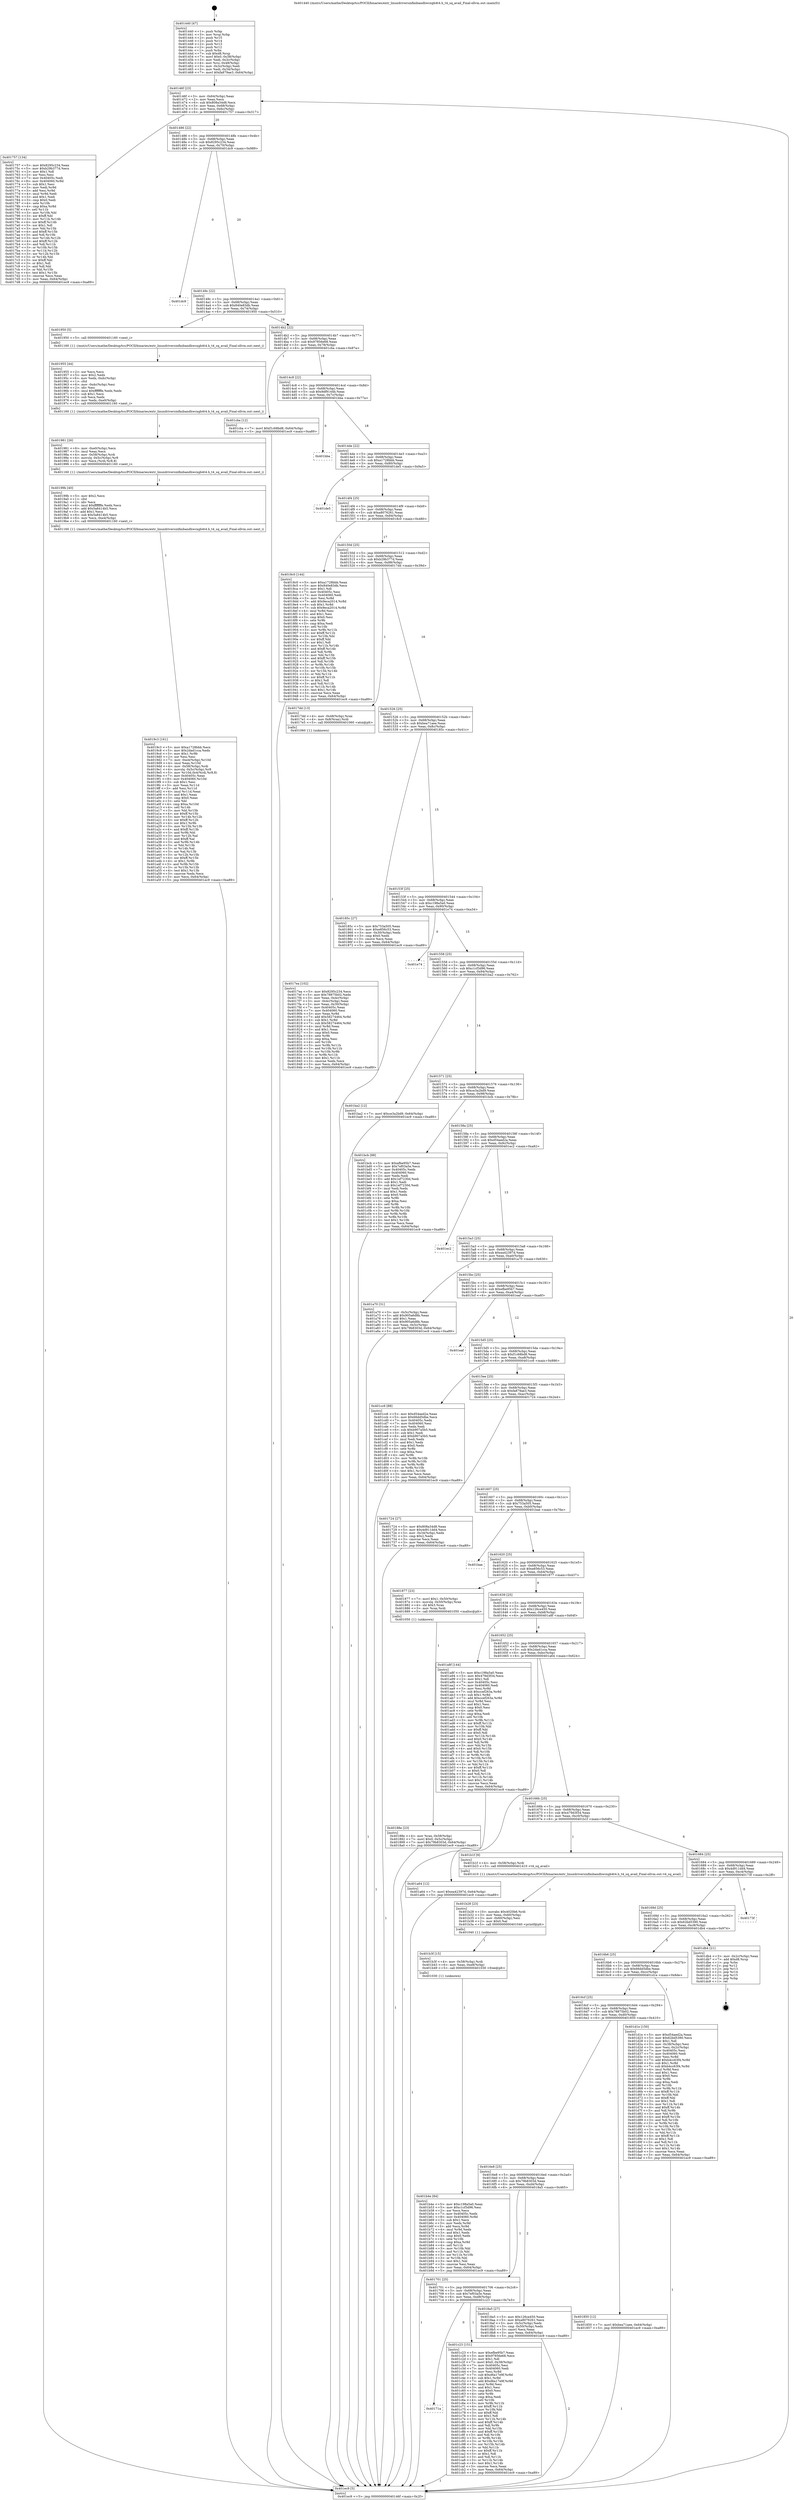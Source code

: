 digraph "0x401440" {
  label = "0x401440 (/mnt/c/Users/mathe/Desktop/tcc/POCII/binaries/extr_linuxdriversinfinibandhwcxgb4t4.h_t4_sq_avail_Final-ollvm.out::main(0))"
  labelloc = "t"
  node[shape=record]

  Entry [label="",width=0.3,height=0.3,shape=circle,fillcolor=black,style=filled]
  "0x40146f" [label="{
     0x40146f [23]\l
     | [instrs]\l
     &nbsp;&nbsp;0x40146f \<+3\>: mov -0x64(%rbp),%eax\l
     &nbsp;&nbsp;0x401472 \<+2\>: mov %eax,%ecx\l
     &nbsp;&nbsp;0x401474 \<+6\>: sub $0x808a34d8,%ecx\l
     &nbsp;&nbsp;0x40147a \<+3\>: mov %eax,-0x68(%rbp)\l
     &nbsp;&nbsp;0x40147d \<+3\>: mov %ecx,-0x6c(%rbp)\l
     &nbsp;&nbsp;0x401480 \<+6\>: je 0000000000401757 \<main+0x317\>\l
  }"]
  "0x401757" [label="{
     0x401757 [134]\l
     | [instrs]\l
     &nbsp;&nbsp;0x401757 \<+5\>: mov $0x8295c234,%eax\l
     &nbsp;&nbsp;0x40175c \<+5\>: mov $0xb29b377d,%ecx\l
     &nbsp;&nbsp;0x401761 \<+2\>: mov $0x1,%dl\l
     &nbsp;&nbsp;0x401763 \<+2\>: xor %esi,%esi\l
     &nbsp;&nbsp;0x401765 \<+7\>: mov 0x40405c,%edi\l
     &nbsp;&nbsp;0x40176c \<+8\>: mov 0x404060,%r8d\l
     &nbsp;&nbsp;0x401774 \<+3\>: sub $0x1,%esi\l
     &nbsp;&nbsp;0x401777 \<+3\>: mov %edi,%r9d\l
     &nbsp;&nbsp;0x40177a \<+3\>: add %esi,%r9d\l
     &nbsp;&nbsp;0x40177d \<+4\>: imul %r9d,%edi\l
     &nbsp;&nbsp;0x401781 \<+3\>: and $0x1,%edi\l
     &nbsp;&nbsp;0x401784 \<+3\>: cmp $0x0,%edi\l
     &nbsp;&nbsp;0x401787 \<+4\>: sete %r10b\l
     &nbsp;&nbsp;0x40178b \<+4\>: cmp $0xa,%r8d\l
     &nbsp;&nbsp;0x40178f \<+4\>: setl %r11b\l
     &nbsp;&nbsp;0x401793 \<+3\>: mov %r10b,%bl\l
     &nbsp;&nbsp;0x401796 \<+3\>: xor $0xff,%bl\l
     &nbsp;&nbsp;0x401799 \<+3\>: mov %r11b,%r14b\l
     &nbsp;&nbsp;0x40179c \<+4\>: xor $0xff,%r14b\l
     &nbsp;&nbsp;0x4017a0 \<+3\>: xor $0x1,%dl\l
     &nbsp;&nbsp;0x4017a3 \<+3\>: mov %bl,%r15b\l
     &nbsp;&nbsp;0x4017a6 \<+4\>: and $0xff,%r15b\l
     &nbsp;&nbsp;0x4017aa \<+3\>: and %dl,%r10b\l
     &nbsp;&nbsp;0x4017ad \<+3\>: mov %r14b,%r12b\l
     &nbsp;&nbsp;0x4017b0 \<+4\>: and $0xff,%r12b\l
     &nbsp;&nbsp;0x4017b4 \<+3\>: and %dl,%r11b\l
     &nbsp;&nbsp;0x4017b7 \<+3\>: or %r10b,%r15b\l
     &nbsp;&nbsp;0x4017ba \<+3\>: or %r11b,%r12b\l
     &nbsp;&nbsp;0x4017bd \<+3\>: xor %r12b,%r15b\l
     &nbsp;&nbsp;0x4017c0 \<+3\>: or %r14b,%bl\l
     &nbsp;&nbsp;0x4017c3 \<+3\>: xor $0xff,%bl\l
     &nbsp;&nbsp;0x4017c6 \<+3\>: or $0x1,%dl\l
     &nbsp;&nbsp;0x4017c9 \<+2\>: and %dl,%bl\l
     &nbsp;&nbsp;0x4017cb \<+3\>: or %bl,%r15b\l
     &nbsp;&nbsp;0x4017ce \<+4\>: test $0x1,%r15b\l
     &nbsp;&nbsp;0x4017d2 \<+3\>: cmovne %ecx,%eax\l
     &nbsp;&nbsp;0x4017d5 \<+3\>: mov %eax,-0x64(%rbp)\l
     &nbsp;&nbsp;0x4017d8 \<+5\>: jmp 0000000000401ec9 \<main+0xa89\>\l
  }"]
  "0x401486" [label="{
     0x401486 [22]\l
     | [instrs]\l
     &nbsp;&nbsp;0x401486 \<+5\>: jmp 000000000040148b \<main+0x4b\>\l
     &nbsp;&nbsp;0x40148b \<+3\>: mov -0x68(%rbp),%eax\l
     &nbsp;&nbsp;0x40148e \<+5\>: sub $0x8295c234,%eax\l
     &nbsp;&nbsp;0x401493 \<+3\>: mov %eax,-0x70(%rbp)\l
     &nbsp;&nbsp;0x401496 \<+6\>: je 0000000000401dc9 \<main+0x989\>\l
  }"]
  Exit [label="",width=0.3,height=0.3,shape=circle,fillcolor=black,style=filled,peripheries=2]
  "0x401dc9" [label="{
     0x401dc9\l
  }", style=dashed]
  "0x40149c" [label="{
     0x40149c [22]\l
     | [instrs]\l
     &nbsp;&nbsp;0x40149c \<+5\>: jmp 00000000004014a1 \<main+0x61\>\l
     &nbsp;&nbsp;0x4014a1 \<+3\>: mov -0x68(%rbp),%eax\l
     &nbsp;&nbsp;0x4014a4 \<+5\>: sub $0x840e83db,%eax\l
     &nbsp;&nbsp;0x4014a9 \<+3\>: mov %eax,-0x74(%rbp)\l
     &nbsp;&nbsp;0x4014ac \<+6\>: je 0000000000401950 \<main+0x510\>\l
  }"]
  "0x40171a" [label="{
     0x40171a\l
  }", style=dashed]
  "0x401950" [label="{
     0x401950 [5]\l
     | [instrs]\l
     &nbsp;&nbsp;0x401950 \<+5\>: call 0000000000401160 \<next_i\>\l
     | [calls]\l
     &nbsp;&nbsp;0x401160 \{1\} (/mnt/c/Users/mathe/Desktop/tcc/POCII/binaries/extr_linuxdriversinfinibandhwcxgb4t4.h_t4_sq_avail_Final-ollvm.out::next_i)\l
  }"]
  "0x4014b2" [label="{
     0x4014b2 [22]\l
     | [instrs]\l
     &nbsp;&nbsp;0x4014b2 \<+5\>: jmp 00000000004014b7 \<main+0x77\>\l
     &nbsp;&nbsp;0x4014b7 \<+3\>: mov -0x68(%rbp),%eax\l
     &nbsp;&nbsp;0x4014ba \<+5\>: sub $0x97856e68,%eax\l
     &nbsp;&nbsp;0x4014bf \<+3\>: mov %eax,-0x78(%rbp)\l
     &nbsp;&nbsp;0x4014c2 \<+6\>: je 0000000000401cba \<main+0x87a\>\l
  }"]
  "0x401c23" [label="{
     0x401c23 [151]\l
     | [instrs]\l
     &nbsp;&nbsp;0x401c23 \<+5\>: mov $0xefbe95b7,%eax\l
     &nbsp;&nbsp;0x401c28 \<+5\>: mov $0x97856e68,%ecx\l
     &nbsp;&nbsp;0x401c2d \<+2\>: mov $0x1,%dl\l
     &nbsp;&nbsp;0x401c2f \<+7\>: movl $0x0,-0x38(%rbp)\l
     &nbsp;&nbsp;0x401c36 \<+7\>: mov 0x40405c,%esi\l
     &nbsp;&nbsp;0x401c3d \<+7\>: mov 0x404060,%edi\l
     &nbsp;&nbsp;0x401c44 \<+3\>: mov %esi,%r8d\l
     &nbsp;&nbsp;0x401c47 \<+7\>: sub $0xd6a17e9f,%r8d\l
     &nbsp;&nbsp;0x401c4e \<+4\>: sub $0x1,%r8d\l
     &nbsp;&nbsp;0x401c52 \<+7\>: add $0xd6a17e9f,%r8d\l
     &nbsp;&nbsp;0x401c59 \<+4\>: imul %r8d,%esi\l
     &nbsp;&nbsp;0x401c5d \<+3\>: and $0x1,%esi\l
     &nbsp;&nbsp;0x401c60 \<+3\>: cmp $0x0,%esi\l
     &nbsp;&nbsp;0x401c63 \<+4\>: sete %r9b\l
     &nbsp;&nbsp;0x401c67 \<+3\>: cmp $0xa,%edi\l
     &nbsp;&nbsp;0x401c6a \<+4\>: setl %r10b\l
     &nbsp;&nbsp;0x401c6e \<+3\>: mov %r9b,%r11b\l
     &nbsp;&nbsp;0x401c71 \<+4\>: xor $0xff,%r11b\l
     &nbsp;&nbsp;0x401c75 \<+3\>: mov %r10b,%bl\l
     &nbsp;&nbsp;0x401c78 \<+3\>: xor $0xff,%bl\l
     &nbsp;&nbsp;0x401c7b \<+3\>: xor $0x1,%dl\l
     &nbsp;&nbsp;0x401c7e \<+3\>: mov %r11b,%r14b\l
     &nbsp;&nbsp;0x401c81 \<+4\>: and $0xff,%r14b\l
     &nbsp;&nbsp;0x401c85 \<+3\>: and %dl,%r9b\l
     &nbsp;&nbsp;0x401c88 \<+3\>: mov %bl,%r15b\l
     &nbsp;&nbsp;0x401c8b \<+4\>: and $0xff,%r15b\l
     &nbsp;&nbsp;0x401c8f \<+3\>: and %dl,%r10b\l
     &nbsp;&nbsp;0x401c92 \<+3\>: or %r9b,%r14b\l
     &nbsp;&nbsp;0x401c95 \<+3\>: or %r10b,%r15b\l
     &nbsp;&nbsp;0x401c98 \<+3\>: xor %r15b,%r14b\l
     &nbsp;&nbsp;0x401c9b \<+3\>: or %bl,%r11b\l
     &nbsp;&nbsp;0x401c9e \<+4\>: xor $0xff,%r11b\l
     &nbsp;&nbsp;0x401ca2 \<+3\>: or $0x1,%dl\l
     &nbsp;&nbsp;0x401ca5 \<+3\>: and %dl,%r11b\l
     &nbsp;&nbsp;0x401ca8 \<+3\>: or %r11b,%r14b\l
     &nbsp;&nbsp;0x401cab \<+4\>: test $0x1,%r14b\l
     &nbsp;&nbsp;0x401caf \<+3\>: cmovne %ecx,%eax\l
     &nbsp;&nbsp;0x401cb2 \<+3\>: mov %eax,-0x64(%rbp)\l
     &nbsp;&nbsp;0x401cb5 \<+5\>: jmp 0000000000401ec9 \<main+0xa89\>\l
  }"]
  "0x401cba" [label="{
     0x401cba [12]\l
     | [instrs]\l
     &nbsp;&nbsp;0x401cba \<+7\>: movl $0xf1c68bd8,-0x64(%rbp)\l
     &nbsp;&nbsp;0x401cc1 \<+5\>: jmp 0000000000401ec9 \<main+0xa89\>\l
  }"]
  "0x4014c8" [label="{
     0x4014c8 [22]\l
     | [instrs]\l
     &nbsp;&nbsp;0x4014c8 \<+5\>: jmp 00000000004014cd \<main+0x8d\>\l
     &nbsp;&nbsp;0x4014cd \<+3\>: mov -0x68(%rbp),%eax\l
     &nbsp;&nbsp;0x4014d0 \<+5\>: sub $0x9df9144b,%eax\l
     &nbsp;&nbsp;0x4014d5 \<+3\>: mov %eax,-0x7c(%rbp)\l
     &nbsp;&nbsp;0x4014d8 \<+6\>: je 0000000000401bba \<main+0x77a\>\l
  }"]
  "0x401b4e" [label="{
     0x401b4e [84]\l
     | [instrs]\l
     &nbsp;&nbsp;0x401b4e \<+5\>: mov $0xc198a5a0,%eax\l
     &nbsp;&nbsp;0x401b53 \<+5\>: mov $0xc1cf3d96,%esi\l
     &nbsp;&nbsp;0x401b58 \<+2\>: xor %ecx,%ecx\l
     &nbsp;&nbsp;0x401b5a \<+7\>: mov 0x40405c,%edx\l
     &nbsp;&nbsp;0x401b61 \<+8\>: mov 0x404060,%r8d\l
     &nbsp;&nbsp;0x401b69 \<+3\>: sub $0x1,%ecx\l
     &nbsp;&nbsp;0x401b6c \<+3\>: mov %edx,%r9d\l
     &nbsp;&nbsp;0x401b6f \<+3\>: add %ecx,%r9d\l
     &nbsp;&nbsp;0x401b72 \<+4\>: imul %r9d,%edx\l
     &nbsp;&nbsp;0x401b76 \<+3\>: and $0x1,%edx\l
     &nbsp;&nbsp;0x401b79 \<+3\>: cmp $0x0,%edx\l
     &nbsp;&nbsp;0x401b7c \<+4\>: sete %r10b\l
     &nbsp;&nbsp;0x401b80 \<+4\>: cmp $0xa,%r8d\l
     &nbsp;&nbsp;0x401b84 \<+4\>: setl %r11b\l
     &nbsp;&nbsp;0x401b88 \<+3\>: mov %r10b,%bl\l
     &nbsp;&nbsp;0x401b8b \<+3\>: and %r11b,%bl\l
     &nbsp;&nbsp;0x401b8e \<+3\>: xor %r11b,%r10b\l
     &nbsp;&nbsp;0x401b91 \<+3\>: or %r10b,%bl\l
     &nbsp;&nbsp;0x401b94 \<+3\>: test $0x1,%bl\l
     &nbsp;&nbsp;0x401b97 \<+3\>: cmovne %esi,%eax\l
     &nbsp;&nbsp;0x401b9a \<+3\>: mov %eax,-0x64(%rbp)\l
     &nbsp;&nbsp;0x401b9d \<+5\>: jmp 0000000000401ec9 \<main+0xa89\>\l
  }"]
  "0x401bba" [label="{
     0x401bba\l
  }", style=dashed]
  "0x4014de" [label="{
     0x4014de [22]\l
     | [instrs]\l
     &nbsp;&nbsp;0x4014de \<+5\>: jmp 00000000004014e3 \<main+0xa3\>\l
     &nbsp;&nbsp;0x4014e3 \<+3\>: mov -0x68(%rbp),%eax\l
     &nbsp;&nbsp;0x4014e6 \<+5\>: sub $0xa1728bbb,%eax\l
     &nbsp;&nbsp;0x4014eb \<+3\>: mov %eax,-0x80(%rbp)\l
     &nbsp;&nbsp;0x4014ee \<+6\>: je 0000000000401de5 \<main+0x9a5\>\l
  }"]
  "0x401b3f" [label="{
     0x401b3f [15]\l
     | [instrs]\l
     &nbsp;&nbsp;0x401b3f \<+4\>: mov -0x58(%rbp),%rdi\l
     &nbsp;&nbsp;0x401b43 \<+6\>: mov %eax,-0xe8(%rbp)\l
     &nbsp;&nbsp;0x401b49 \<+5\>: call 0000000000401030 \<free@plt\>\l
     | [calls]\l
     &nbsp;&nbsp;0x401030 \{1\} (unknown)\l
  }"]
  "0x401de5" [label="{
     0x401de5\l
  }", style=dashed]
  "0x4014f4" [label="{
     0x4014f4 [25]\l
     | [instrs]\l
     &nbsp;&nbsp;0x4014f4 \<+5\>: jmp 00000000004014f9 \<main+0xb9\>\l
     &nbsp;&nbsp;0x4014f9 \<+3\>: mov -0x68(%rbp),%eax\l
     &nbsp;&nbsp;0x4014fc \<+5\>: sub $0xa8076261,%eax\l
     &nbsp;&nbsp;0x401501 \<+6\>: mov %eax,-0x84(%rbp)\l
     &nbsp;&nbsp;0x401507 \<+6\>: je 00000000004018c0 \<main+0x480\>\l
  }"]
  "0x401b28" [label="{
     0x401b28 [23]\l
     | [instrs]\l
     &nbsp;&nbsp;0x401b28 \<+10\>: movabs $0x4020b6,%rdi\l
     &nbsp;&nbsp;0x401b32 \<+3\>: mov %eax,-0x60(%rbp)\l
     &nbsp;&nbsp;0x401b35 \<+3\>: mov -0x60(%rbp),%esi\l
     &nbsp;&nbsp;0x401b38 \<+2\>: mov $0x0,%al\l
     &nbsp;&nbsp;0x401b3a \<+5\>: call 0000000000401040 \<printf@plt\>\l
     | [calls]\l
     &nbsp;&nbsp;0x401040 \{1\} (unknown)\l
  }"]
  "0x4018c0" [label="{
     0x4018c0 [144]\l
     | [instrs]\l
     &nbsp;&nbsp;0x4018c0 \<+5\>: mov $0xa1728bbb,%eax\l
     &nbsp;&nbsp;0x4018c5 \<+5\>: mov $0x840e83db,%ecx\l
     &nbsp;&nbsp;0x4018ca \<+2\>: mov $0x1,%dl\l
     &nbsp;&nbsp;0x4018cc \<+7\>: mov 0x40405c,%esi\l
     &nbsp;&nbsp;0x4018d3 \<+7\>: mov 0x404060,%edi\l
     &nbsp;&nbsp;0x4018da \<+3\>: mov %esi,%r8d\l
     &nbsp;&nbsp;0x4018dd \<+7\>: add $0x9eca2014,%r8d\l
     &nbsp;&nbsp;0x4018e4 \<+4\>: sub $0x1,%r8d\l
     &nbsp;&nbsp;0x4018e8 \<+7\>: sub $0x9eca2014,%r8d\l
     &nbsp;&nbsp;0x4018ef \<+4\>: imul %r8d,%esi\l
     &nbsp;&nbsp;0x4018f3 \<+3\>: and $0x1,%esi\l
     &nbsp;&nbsp;0x4018f6 \<+3\>: cmp $0x0,%esi\l
     &nbsp;&nbsp;0x4018f9 \<+4\>: sete %r9b\l
     &nbsp;&nbsp;0x4018fd \<+3\>: cmp $0xa,%edi\l
     &nbsp;&nbsp;0x401900 \<+4\>: setl %r10b\l
     &nbsp;&nbsp;0x401904 \<+3\>: mov %r9b,%r11b\l
     &nbsp;&nbsp;0x401907 \<+4\>: xor $0xff,%r11b\l
     &nbsp;&nbsp;0x40190b \<+3\>: mov %r10b,%bl\l
     &nbsp;&nbsp;0x40190e \<+3\>: xor $0xff,%bl\l
     &nbsp;&nbsp;0x401911 \<+3\>: xor $0x1,%dl\l
     &nbsp;&nbsp;0x401914 \<+3\>: mov %r11b,%r14b\l
     &nbsp;&nbsp;0x401917 \<+4\>: and $0xff,%r14b\l
     &nbsp;&nbsp;0x40191b \<+3\>: and %dl,%r9b\l
     &nbsp;&nbsp;0x40191e \<+3\>: mov %bl,%r15b\l
     &nbsp;&nbsp;0x401921 \<+4\>: and $0xff,%r15b\l
     &nbsp;&nbsp;0x401925 \<+3\>: and %dl,%r10b\l
     &nbsp;&nbsp;0x401928 \<+3\>: or %r9b,%r14b\l
     &nbsp;&nbsp;0x40192b \<+3\>: or %r10b,%r15b\l
     &nbsp;&nbsp;0x40192e \<+3\>: xor %r15b,%r14b\l
     &nbsp;&nbsp;0x401931 \<+3\>: or %bl,%r11b\l
     &nbsp;&nbsp;0x401934 \<+4\>: xor $0xff,%r11b\l
     &nbsp;&nbsp;0x401938 \<+3\>: or $0x1,%dl\l
     &nbsp;&nbsp;0x40193b \<+3\>: and %dl,%r11b\l
     &nbsp;&nbsp;0x40193e \<+3\>: or %r11b,%r14b\l
     &nbsp;&nbsp;0x401941 \<+4\>: test $0x1,%r14b\l
     &nbsp;&nbsp;0x401945 \<+3\>: cmovne %ecx,%eax\l
     &nbsp;&nbsp;0x401948 \<+3\>: mov %eax,-0x64(%rbp)\l
     &nbsp;&nbsp;0x40194b \<+5\>: jmp 0000000000401ec9 \<main+0xa89\>\l
  }"]
  "0x40150d" [label="{
     0x40150d [25]\l
     | [instrs]\l
     &nbsp;&nbsp;0x40150d \<+5\>: jmp 0000000000401512 \<main+0xd2\>\l
     &nbsp;&nbsp;0x401512 \<+3\>: mov -0x68(%rbp),%eax\l
     &nbsp;&nbsp;0x401515 \<+5\>: sub $0xb29b377d,%eax\l
     &nbsp;&nbsp;0x40151a \<+6\>: mov %eax,-0x88(%rbp)\l
     &nbsp;&nbsp;0x401520 \<+6\>: je 00000000004017dd \<main+0x39d\>\l
  }"]
  "0x4019c3" [label="{
     0x4019c3 [161]\l
     | [instrs]\l
     &nbsp;&nbsp;0x4019c3 \<+5\>: mov $0xa1728bbb,%ecx\l
     &nbsp;&nbsp;0x4019c8 \<+5\>: mov $0x2dad1cca,%edx\l
     &nbsp;&nbsp;0x4019cd \<+3\>: mov $0x1,%r9b\l
     &nbsp;&nbsp;0x4019d0 \<+2\>: xor %esi,%esi\l
     &nbsp;&nbsp;0x4019d2 \<+7\>: mov -0xe4(%rbp),%r10d\l
     &nbsp;&nbsp;0x4019d9 \<+4\>: imul %eax,%r10d\l
     &nbsp;&nbsp;0x4019dd \<+4\>: mov -0x58(%rbp),%rdi\l
     &nbsp;&nbsp;0x4019e1 \<+4\>: movslq -0x5c(%rbp),%r8\l
     &nbsp;&nbsp;0x4019e5 \<+5\>: mov %r10d,0x4(%rdi,%r8,8)\l
     &nbsp;&nbsp;0x4019ea \<+7\>: mov 0x40405c,%eax\l
     &nbsp;&nbsp;0x4019f1 \<+8\>: mov 0x404060,%r10d\l
     &nbsp;&nbsp;0x4019f9 \<+3\>: sub $0x1,%esi\l
     &nbsp;&nbsp;0x4019fc \<+3\>: mov %eax,%r11d\l
     &nbsp;&nbsp;0x4019ff \<+3\>: add %esi,%r11d\l
     &nbsp;&nbsp;0x401a02 \<+4\>: imul %r11d,%eax\l
     &nbsp;&nbsp;0x401a06 \<+3\>: and $0x1,%eax\l
     &nbsp;&nbsp;0x401a09 \<+3\>: cmp $0x0,%eax\l
     &nbsp;&nbsp;0x401a0c \<+3\>: sete %bl\l
     &nbsp;&nbsp;0x401a0f \<+4\>: cmp $0xa,%r10d\l
     &nbsp;&nbsp;0x401a13 \<+4\>: setl %r14b\l
     &nbsp;&nbsp;0x401a17 \<+3\>: mov %bl,%r15b\l
     &nbsp;&nbsp;0x401a1a \<+4\>: xor $0xff,%r15b\l
     &nbsp;&nbsp;0x401a1e \<+3\>: mov %r14b,%r12b\l
     &nbsp;&nbsp;0x401a21 \<+4\>: xor $0xff,%r12b\l
     &nbsp;&nbsp;0x401a25 \<+4\>: xor $0x1,%r9b\l
     &nbsp;&nbsp;0x401a29 \<+3\>: mov %r15b,%r13b\l
     &nbsp;&nbsp;0x401a2c \<+4\>: and $0xff,%r13b\l
     &nbsp;&nbsp;0x401a30 \<+3\>: and %r9b,%bl\l
     &nbsp;&nbsp;0x401a33 \<+3\>: mov %r12b,%al\l
     &nbsp;&nbsp;0x401a36 \<+2\>: and $0xff,%al\l
     &nbsp;&nbsp;0x401a38 \<+3\>: and %r9b,%r14b\l
     &nbsp;&nbsp;0x401a3b \<+3\>: or %bl,%r13b\l
     &nbsp;&nbsp;0x401a3e \<+3\>: or %r14b,%al\l
     &nbsp;&nbsp;0x401a41 \<+3\>: xor %al,%r13b\l
     &nbsp;&nbsp;0x401a44 \<+3\>: or %r12b,%r15b\l
     &nbsp;&nbsp;0x401a47 \<+4\>: xor $0xff,%r15b\l
     &nbsp;&nbsp;0x401a4b \<+4\>: or $0x1,%r9b\l
     &nbsp;&nbsp;0x401a4f \<+3\>: and %r9b,%r15b\l
     &nbsp;&nbsp;0x401a52 \<+3\>: or %r15b,%r13b\l
     &nbsp;&nbsp;0x401a55 \<+4\>: test $0x1,%r13b\l
     &nbsp;&nbsp;0x401a59 \<+3\>: cmovne %edx,%ecx\l
     &nbsp;&nbsp;0x401a5c \<+3\>: mov %ecx,-0x64(%rbp)\l
     &nbsp;&nbsp;0x401a5f \<+5\>: jmp 0000000000401ec9 \<main+0xa89\>\l
  }"]
  "0x4017dd" [label="{
     0x4017dd [13]\l
     | [instrs]\l
     &nbsp;&nbsp;0x4017dd \<+4\>: mov -0x48(%rbp),%rax\l
     &nbsp;&nbsp;0x4017e1 \<+4\>: mov 0x8(%rax),%rdi\l
     &nbsp;&nbsp;0x4017e5 \<+5\>: call 0000000000401060 \<atoi@plt\>\l
     | [calls]\l
     &nbsp;&nbsp;0x401060 \{1\} (unknown)\l
  }"]
  "0x401526" [label="{
     0x401526 [25]\l
     | [instrs]\l
     &nbsp;&nbsp;0x401526 \<+5\>: jmp 000000000040152b \<main+0xeb\>\l
     &nbsp;&nbsp;0x40152b \<+3\>: mov -0x68(%rbp),%eax\l
     &nbsp;&nbsp;0x40152e \<+5\>: sub $0xbea71aee,%eax\l
     &nbsp;&nbsp;0x401533 \<+6\>: mov %eax,-0x8c(%rbp)\l
     &nbsp;&nbsp;0x401539 \<+6\>: je 000000000040185c \<main+0x41c\>\l
  }"]
  "0x40199b" [label="{
     0x40199b [40]\l
     | [instrs]\l
     &nbsp;&nbsp;0x40199b \<+5\>: mov $0x2,%ecx\l
     &nbsp;&nbsp;0x4019a0 \<+1\>: cltd\l
     &nbsp;&nbsp;0x4019a1 \<+2\>: idiv %ecx\l
     &nbsp;&nbsp;0x4019a3 \<+6\>: imul $0xfffffffe,%edx,%ecx\l
     &nbsp;&nbsp;0x4019a9 \<+6\>: add $0x5a8414b5,%ecx\l
     &nbsp;&nbsp;0x4019af \<+3\>: add $0x1,%ecx\l
     &nbsp;&nbsp;0x4019b2 \<+6\>: sub $0x5a8414b5,%ecx\l
     &nbsp;&nbsp;0x4019b8 \<+6\>: mov %ecx,-0xe4(%rbp)\l
     &nbsp;&nbsp;0x4019be \<+5\>: call 0000000000401160 \<next_i\>\l
     | [calls]\l
     &nbsp;&nbsp;0x401160 \{1\} (/mnt/c/Users/mathe/Desktop/tcc/POCII/binaries/extr_linuxdriversinfinibandhwcxgb4t4.h_t4_sq_avail_Final-ollvm.out::next_i)\l
  }"]
  "0x40185c" [label="{
     0x40185c [27]\l
     | [instrs]\l
     &nbsp;&nbsp;0x40185c \<+5\>: mov $0x753a505,%eax\l
     &nbsp;&nbsp;0x401861 \<+5\>: mov $0xe856c53,%ecx\l
     &nbsp;&nbsp;0x401866 \<+3\>: mov -0x30(%rbp),%edx\l
     &nbsp;&nbsp;0x401869 \<+3\>: cmp $0x0,%edx\l
     &nbsp;&nbsp;0x40186c \<+3\>: cmove %ecx,%eax\l
     &nbsp;&nbsp;0x40186f \<+3\>: mov %eax,-0x64(%rbp)\l
     &nbsp;&nbsp;0x401872 \<+5\>: jmp 0000000000401ec9 \<main+0xa89\>\l
  }"]
  "0x40153f" [label="{
     0x40153f [25]\l
     | [instrs]\l
     &nbsp;&nbsp;0x40153f \<+5\>: jmp 0000000000401544 \<main+0x104\>\l
     &nbsp;&nbsp;0x401544 \<+3\>: mov -0x68(%rbp),%eax\l
     &nbsp;&nbsp;0x401547 \<+5\>: sub $0xc198a5a0,%eax\l
     &nbsp;&nbsp;0x40154c \<+6\>: mov %eax,-0x90(%rbp)\l
     &nbsp;&nbsp;0x401552 \<+6\>: je 0000000000401e74 \<main+0xa34\>\l
  }"]
  "0x401981" [label="{
     0x401981 [26]\l
     | [instrs]\l
     &nbsp;&nbsp;0x401981 \<+6\>: mov -0xe0(%rbp),%ecx\l
     &nbsp;&nbsp;0x401987 \<+3\>: imul %eax,%ecx\l
     &nbsp;&nbsp;0x40198a \<+4\>: mov -0x58(%rbp),%rdi\l
     &nbsp;&nbsp;0x40198e \<+4\>: movslq -0x5c(%rbp),%r8\l
     &nbsp;&nbsp;0x401992 \<+4\>: mov %ecx,(%rdi,%r8,8)\l
     &nbsp;&nbsp;0x401996 \<+5\>: call 0000000000401160 \<next_i\>\l
     | [calls]\l
     &nbsp;&nbsp;0x401160 \{1\} (/mnt/c/Users/mathe/Desktop/tcc/POCII/binaries/extr_linuxdriversinfinibandhwcxgb4t4.h_t4_sq_avail_Final-ollvm.out::next_i)\l
  }"]
  "0x401e74" [label="{
     0x401e74\l
  }", style=dashed]
  "0x401558" [label="{
     0x401558 [25]\l
     | [instrs]\l
     &nbsp;&nbsp;0x401558 \<+5\>: jmp 000000000040155d \<main+0x11d\>\l
     &nbsp;&nbsp;0x40155d \<+3\>: mov -0x68(%rbp),%eax\l
     &nbsp;&nbsp;0x401560 \<+5\>: sub $0xc1cf3d96,%eax\l
     &nbsp;&nbsp;0x401565 \<+6\>: mov %eax,-0x94(%rbp)\l
     &nbsp;&nbsp;0x40156b \<+6\>: je 0000000000401ba2 \<main+0x762\>\l
  }"]
  "0x401955" [label="{
     0x401955 [44]\l
     | [instrs]\l
     &nbsp;&nbsp;0x401955 \<+2\>: xor %ecx,%ecx\l
     &nbsp;&nbsp;0x401957 \<+5\>: mov $0x2,%edx\l
     &nbsp;&nbsp;0x40195c \<+6\>: mov %edx,-0xdc(%rbp)\l
     &nbsp;&nbsp;0x401962 \<+1\>: cltd\l
     &nbsp;&nbsp;0x401963 \<+6\>: mov -0xdc(%rbp),%esi\l
     &nbsp;&nbsp;0x401969 \<+2\>: idiv %esi\l
     &nbsp;&nbsp;0x40196b \<+6\>: imul $0xfffffffe,%edx,%edx\l
     &nbsp;&nbsp;0x401971 \<+3\>: sub $0x1,%ecx\l
     &nbsp;&nbsp;0x401974 \<+2\>: sub %ecx,%edx\l
     &nbsp;&nbsp;0x401976 \<+6\>: mov %edx,-0xe0(%rbp)\l
     &nbsp;&nbsp;0x40197c \<+5\>: call 0000000000401160 \<next_i\>\l
     | [calls]\l
     &nbsp;&nbsp;0x401160 \{1\} (/mnt/c/Users/mathe/Desktop/tcc/POCII/binaries/extr_linuxdriversinfinibandhwcxgb4t4.h_t4_sq_avail_Final-ollvm.out::next_i)\l
  }"]
  "0x401ba2" [label="{
     0x401ba2 [12]\l
     | [instrs]\l
     &nbsp;&nbsp;0x401ba2 \<+7\>: movl $0xce3a2bd9,-0x64(%rbp)\l
     &nbsp;&nbsp;0x401ba9 \<+5\>: jmp 0000000000401ec9 \<main+0xa89\>\l
  }"]
  "0x401571" [label="{
     0x401571 [25]\l
     | [instrs]\l
     &nbsp;&nbsp;0x401571 \<+5\>: jmp 0000000000401576 \<main+0x136\>\l
     &nbsp;&nbsp;0x401576 \<+3\>: mov -0x68(%rbp),%eax\l
     &nbsp;&nbsp;0x401579 \<+5\>: sub $0xce3a2bd9,%eax\l
     &nbsp;&nbsp;0x40157e \<+6\>: mov %eax,-0x98(%rbp)\l
     &nbsp;&nbsp;0x401584 \<+6\>: je 0000000000401bcb \<main+0x78b\>\l
  }"]
  "0x401701" [label="{
     0x401701 [25]\l
     | [instrs]\l
     &nbsp;&nbsp;0x401701 \<+5\>: jmp 0000000000401706 \<main+0x2c6\>\l
     &nbsp;&nbsp;0x401706 \<+3\>: mov -0x68(%rbp),%eax\l
     &nbsp;&nbsp;0x401709 \<+5\>: sub $0x7ef03a5e,%eax\l
     &nbsp;&nbsp;0x40170e \<+6\>: mov %eax,-0xd8(%rbp)\l
     &nbsp;&nbsp;0x401714 \<+6\>: je 0000000000401c23 \<main+0x7e3\>\l
  }"]
  "0x401bcb" [label="{
     0x401bcb [88]\l
     | [instrs]\l
     &nbsp;&nbsp;0x401bcb \<+5\>: mov $0xefbe95b7,%eax\l
     &nbsp;&nbsp;0x401bd0 \<+5\>: mov $0x7ef03a5e,%ecx\l
     &nbsp;&nbsp;0x401bd5 \<+7\>: mov 0x40405c,%edx\l
     &nbsp;&nbsp;0x401bdc \<+7\>: mov 0x404060,%esi\l
     &nbsp;&nbsp;0x401be3 \<+2\>: mov %edx,%edi\l
     &nbsp;&nbsp;0x401be5 \<+6\>: add $0x1ef7230d,%edi\l
     &nbsp;&nbsp;0x401beb \<+3\>: sub $0x1,%edi\l
     &nbsp;&nbsp;0x401bee \<+6\>: sub $0x1ef7230d,%edi\l
     &nbsp;&nbsp;0x401bf4 \<+3\>: imul %edi,%edx\l
     &nbsp;&nbsp;0x401bf7 \<+3\>: and $0x1,%edx\l
     &nbsp;&nbsp;0x401bfa \<+3\>: cmp $0x0,%edx\l
     &nbsp;&nbsp;0x401bfd \<+4\>: sete %r8b\l
     &nbsp;&nbsp;0x401c01 \<+3\>: cmp $0xa,%esi\l
     &nbsp;&nbsp;0x401c04 \<+4\>: setl %r9b\l
     &nbsp;&nbsp;0x401c08 \<+3\>: mov %r8b,%r10b\l
     &nbsp;&nbsp;0x401c0b \<+3\>: and %r9b,%r10b\l
     &nbsp;&nbsp;0x401c0e \<+3\>: xor %r9b,%r8b\l
     &nbsp;&nbsp;0x401c11 \<+3\>: or %r8b,%r10b\l
     &nbsp;&nbsp;0x401c14 \<+4\>: test $0x1,%r10b\l
     &nbsp;&nbsp;0x401c18 \<+3\>: cmovne %ecx,%eax\l
     &nbsp;&nbsp;0x401c1b \<+3\>: mov %eax,-0x64(%rbp)\l
     &nbsp;&nbsp;0x401c1e \<+5\>: jmp 0000000000401ec9 \<main+0xa89\>\l
  }"]
  "0x40158a" [label="{
     0x40158a [25]\l
     | [instrs]\l
     &nbsp;&nbsp;0x40158a \<+5\>: jmp 000000000040158f \<main+0x14f\>\l
     &nbsp;&nbsp;0x40158f \<+3\>: mov -0x68(%rbp),%eax\l
     &nbsp;&nbsp;0x401592 \<+5\>: sub $0xd54aed2a,%eax\l
     &nbsp;&nbsp;0x401597 \<+6\>: mov %eax,-0x9c(%rbp)\l
     &nbsp;&nbsp;0x40159d \<+6\>: je 0000000000401ec2 \<main+0xa82\>\l
  }"]
  "0x4018a5" [label="{
     0x4018a5 [27]\l
     | [instrs]\l
     &nbsp;&nbsp;0x4018a5 \<+5\>: mov $0x126ce450,%eax\l
     &nbsp;&nbsp;0x4018aa \<+5\>: mov $0xa8076261,%ecx\l
     &nbsp;&nbsp;0x4018af \<+3\>: mov -0x5c(%rbp),%edx\l
     &nbsp;&nbsp;0x4018b2 \<+3\>: cmp -0x50(%rbp),%edx\l
     &nbsp;&nbsp;0x4018b5 \<+3\>: cmovl %ecx,%eax\l
     &nbsp;&nbsp;0x4018b8 \<+3\>: mov %eax,-0x64(%rbp)\l
     &nbsp;&nbsp;0x4018bb \<+5\>: jmp 0000000000401ec9 \<main+0xa89\>\l
  }"]
  "0x401ec2" [label="{
     0x401ec2\l
  }", style=dashed]
  "0x4015a3" [label="{
     0x4015a3 [25]\l
     | [instrs]\l
     &nbsp;&nbsp;0x4015a3 \<+5\>: jmp 00000000004015a8 \<main+0x168\>\l
     &nbsp;&nbsp;0x4015a8 \<+3\>: mov -0x68(%rbp),%eax\l
     &nbsp;&nbsp;0x4015ab \<+5\>: sub $0xea42397d,%eax\l
     &nbsp;&nbsp;0x4015b0 \<+6\>: mov %eax,-0xa0(%rbp)\l
     &nbsp;&nbsp;0x4015b6 \<+6\>: je 0000000000401a70 \<main+0x630\>\l
  }"]
  "0x40188e" [label="{
     0x40188e [23]\l
     | [instrs]\l
     &nbsp;&nbsp;0x40188e \<+4\>: mov %rax,-0x58(%rbp)\l
     &nbsp;&nbsp;0x401892 \<+7\>: movl $0x0,-0x5c(%rbp)\l
     &nbsp;&nbsp;0x401899 \<+7\>: movl $0x79b8303d,-0x64(%rbp)\l
     &nbsp;&nbsp;0x4018a0 \<+5\>: jmp 0000000000401ec9 \<main+0xa89\>\l
  }"]
  "0x401a70" [label="{
     0x401a70 [31]\l
     | [instrs]\l
     &nbsp;&nbsp;0x401a70 \<+3\>: mov -0x5c(%rbp),%eax\l
     &nbsp;&nbsp;0x401a73 \<+5\>: add $0x905a6d8b,%eax\l
     &nbsp;&nbsp;0x401a78 \<+3\>: add $0x1,%eax\l
     &nbsp;&nbsp;0x401a7b \<+5\>: sub $0x905a6d8b,%eax\l
     &nbsp;&nbsp;0x401a80 \<+3\>: mov %eax,-0x5c(%rbp)\l
     &nbsp;&nbsp;0x401a83 \<+7\>: movl $0x79b8303d,-0x64(%rbp)\l
     &nbsp;&nbsp;0x401a8a \<+5\>: jmp 0000000000401ec9 \<main+0xa89\>\l
  }"]
  "0x4015bc" [label="{
     0x4015bc [25]\l
     | [instrs]\l
     &nbsp;&nbsp;0x4015bc \<+5\>: jmp 00000000004015c1 \<main+0x181\>\l
     &nbsp;&nbsp;0x4015c1 \<+3\>: mov -0x68(%rbp),%eax\l
     &nbsp;&nbsp;0x4015c4 \<+5\>: sub $0xefbe95b7,%eax\l
     &nbsp;&nbsp;0x4015c9 \<+6\>: mov %eax,-0xa4(%rbp)\l
     &nbsp;&nbsp;0x4015cf \<+6\>: je 0000000000401eaf \<main+0xa6f\>\l
  }"]
  "0x4016e8" [label="{
     0x4016e8 [25]\l
     | [instrs]\l
     &nbsp;&nbsp;0x4016e8 \<+5\>: jmp 00000000004016ed \<main+0x2ad\>\l
     &nbsp;&nbsp;0x4016ed \<+3\>: mov -0x68(%rbp),%eax\l
     &nbsp;&nbsp;0x4016f0 \<+5\>: sub $0x79b8303d,%eax\l
     &nbsp;&nbsp;0x4016f5 \<+6\>: mov %eax,-0xd4(%rbp)\l
     &nbsp;&nbsp;0x4016fb \<+6\>: je 00000000004018a5 \<main+0x465\>\l
  }"]
  "0x401eaf" [label="{
     0x401eaf\l
  }", style=dashed]
  "0x4015d5" [label="{
     0x4015d5 [25]\l
     | [instrs]\l
     &nbsp;&nbsp;0x4015d5 \<+5\>: jmp 00000000004015da \<main+0x19a\>\l
     &nbsp;&nbsp;0x4015da \<+3\>: mov -0x68(%rbp),%eax\l
     &nbsp;&nbsp;0x4015dd \<+5\>: sub $0xf1c68bd8,%eax\l
     &nbsp;&nbsp;0x4015e2 \<+6\>: mov %eax,-0xa8(%rbp)\l
     &nbsp;&nbsp;0x4015e8 \<+6\>: je 0000000000401cc6 \<main+0x886\>\l
  }"]
  "0x401850" [label="{
     0x401850 [12]\l
     | [instrs]\l
     &nbsp;&nbsp;0x401850 \<+7\>: movl $0xbea71aee,-0x64(%rbp)\l
     &nbsp;&nbsp;0x401857 \<+5\>: jmp 0000000000401ec9 \<main+0xa89\>\l
  }"]
  "0x401cc6" [label="{
     0x401cc6 [88]\l
     | [instrs]\l
     &nbsp;&nbsp;0x401cc6 \<+5\>: mov $0xd54aed2a,%eax\l
     &nbsp;&nbsp;0x401ccb \<+5\>: mov $0x66dd5dbe,%ecx\l
     &nbsp;&nbsp;0x401cd0 \<+7\>: mov 0x40405c,%edx\l
     &nbsp;&nbsp;0x401cd7 \<+7\>: mov 0x404060,%esi\l
     &nbsp;&nbsp;0x401cde \<+2\>: mov %edx,%edi\l
     &nbsp;&nbsp;0x401ce0 \<+6\>: sub $0xb907a5b5,%edi\l
     &nbsp;&nbsp;0x401ce6 \<+3\>: sub $0x1,%edi\l
     &nbsp;&nbsp;0x401ce9 \<+6\>: add $0xb907a5b5,%edi\l
     &nbsp;&nbsp;0x401cef \<+3\>: imul %edi,%edx\l
     &nbsp;&nbsp;0x401cf2 \<+3\>: and $0x1,%edx\l
     &nbsp;&nbsp;0x401cf5 \<+3\>: cmp $0x0,%edx\l
     &nbsp;&nbsp;0x401cf8 \<+4\>: sete %r8b\l
     &nbsp;&nbsp;0x401cfc \<+3\>: cmp $0xa,%esi\l
     &nbsp;&nbsp;0x401cff \<+4\>: setl %r9b\l
     &nbsp;&nbsp;0x401d03 \<+3\>: mov %r8b,%r10b\l
     &nbsp;&nbsp;0x401d06 \<+3\>: and %r9b,%r10b\l
     &nbsp;&nbsp;0x401d09 \<+3\>: xor %r9b,%r8b\l
     &nbsp;&nbsp;0x401d0c \<+3\>: or %r8b,%r10b\l
     &nbsp;&nbsp;0x401d0f \<+4\>: test $0x1,%r10b\l
     &nbsp;&nbsp;0x401d13 \<+3\>: cmovne %ecx,%eax\l
     &nbsp;&nbsp;0x401d16 \<+3\>: mov %eax,-0x64(%rbp)\l
     &nbsp;&nbsp;0x401d19 \<+5\>: jmp 0000000000401ec9 \<main+0xa89\>\l
  }"]
  "0x4015ee" [label="{
     0x4015ee [25]\l
     | [instrs]\l
     &nbsp;&nbsp;0x4015ee \<+5\>: jmp 00000000004015f3 \<main+0x1b3\>\l
     &nbsp;&nbsp;0x4015f3 \<+3\>: mov -0x68(%rbp),%eax\l
     &nbsp;&nbsp;0x4015f6 \<+5\>: sub $0xfa879ae3,%eax\l
     &nbsp;&nbsp;0x4015fb \<+6\>: mov %eax,-0xac(%rbp)\l
     &nbsp;&nbsp;0x401601 \<+6\>: je 0000000000401724 \<main+0x2e4\>\l
  }"]
  "0x4016cf" [label="{
     0x4016cf [25]\l
     | [instrs]\l
     &nbsp;&nbsp;0x4016cf \<+5\>: jmp 00000000004016d4 \<main+0x294\>\l
     &nbsp;&nbsp;0x4016d4 \<+3\>: mov -0x68(%rbp),%eax\l
     &nbsp;&nbsp;0x4016d7 \<+5\>: sub $0x78875b02,%eax\l
     &nbsp;&nbsp;0x4016dc \<+6\>: mov %eax,-0xd0(%rbp)\l
     &nbsp;&nbsp;0x4016e2 \<+6\>: je 0000000000401850 \<main+0x410\>\l
  }"]
  "0x401724" [label="{
     0x401724 [27]\l
     | [instrs]\l
     &nbsp;&nbsp;0x401724 \<+5\>: mov $0x808a34d8,%eax\l
     &nbsp;&nbsp;0x401729 \<+5\>: mov $0x4d911dd4,%ecx\l
     &nbsp;&nbsp;0x40172e \<+3\>: mov -0x34(%rbp),%edx\l
     &nbsp;&nbsp;0x401731 \<+3\>: cmp $0x2,%edx\l
     &nbsp;&nbsp;0x401734 \<+3\>: cmovne %ecx,%eax\l
     &nbsp;&nbsp;0x401737 \<+3\>: mov %eax,-0x64(%rbp)\l
     &nbsp;&nbsp;0x40173a \<+5\>: jmp 0000000000401ec9 \<main+0xa89\>\l
  }"]
  "0x401607" [label="{
     0x401607 [25]\l
     | [instrs]\l
     &nbsp;&nbsp;0x401607 \<+5\>: jmp 000000000040160c \<main+0x1cc\>\l
     &nbsp;&nbsp;0x40160c \<+3\>: mov -0x68(%rbp),%eax\l
     &nbsp;&nbsp;0x40160f \<+5\>: sub $0x753a505,%eax\l
     &nbsp;&nbsp;0x401614 \<+6\>: mov %eax,-0xb0(%rbp)\l
     &nbsp;&nbsp;0x40161a \<+6\>: je 0000000000401bae \<main+0x76e\>\l
  }"]
  "0x401ec9" [label="{
     0x401ec9 [5]\l
     | [instrs]\l
     &nbsp;&nbsp;0x401ec9 \<+5\>: jmp 000000000040146f \<main+0x2f\>\l
  }"]
  "0x401440" [label="{
     0x401440 [47]\l
     | [instrs]\l
     &nbsp;&nbsp;0x401440 \<+1\>: push %rbp\l
     &nbsp;&nbsp;0x401441 \<+3\>: mov %rsp,%rbp\l
     &nbsp;&nbsp;0x401444 \<+2\>: push %r15\l
     &nbsp;&nbsp;0x401446 \<+2\>: push %r14\l
     &nbsp;&nbsp;0x401448 \<+2\>: push %r13\l
     &nbsp;&nbsp;0x40144a \<+2\>: push %r12\l
     &nbsp;&nbsp;0x40144c \<+1\>: push %rbx\l
     &nbsp;&nbsp;0x40144d \<+7\>: sub $0xd8,%rsp\l
     &nbsp;&nbsp;0x401454 \<+7\>: movl $0x0,-0x38(%rbp)\l
     &nbsp;&nbsp;0x40145b \<+3\>: mov %edi,-0x3c(%rbp)\l
     &nbsp;&nbsp;0x40145e \<+4\>: mov %rsi,-0x48(%rbp)\l
     &nbsp;&nbsp;0x401462 \<+3\>: mov -0x3c(%rbp),%edi\l
     &nbsp;&nbsp;0x401465 \<+3\>: mov %edi,-0x34(%rbp)\l
     &nbsp;&nbsp;0x401468 \<+7\>: movl $0xfa879ae3,-0x64(%rbp)\l
  }"]
  "0x4017ea" [label="{
     0x4017ea [102]\l
     | [instrs]\l
     &nbsp;&nbsp;0x4017ea \<+5\>: mov $0x8295c234,%ecx\l
     &nbsp;&nbsp;0x4017ef \<+5\>: mov $0x78875b02,%edx\l
     &nbsp;&nbsp;0x4017f4 \<+3\>: mov %eax,-0x4c(%rbp)\l
     &nbsp;&nbsp;0x4017f7 \<+3\>: mov -0x4c(%rbp),%eax\l
     &nbsp;&nbsp;0x4017fa \<+3\>: mov %eax,-0x30(%rbp)\l
     &nbsp;&nbsp;0x4017fd \<+7\>: mov 0x40405c,%eax\l
     &nbsp;&nbsp;0x401804 \<+7\>: mov 0x404060,%esi\l
     &nbsp;&nbsp;0x40180b \<+3\>: mov %eax,%r8d\l
     &nbsp;&nbsp;0x40180e \<+7\>: add $0x58274464,%r8d\l
     &nbsp;&nbsp;0x401815 \<+4\>: sub $0x1,%r8d\l
     &nbsp;&nbsp;0x401819 \<+7\>: sub $0x58274464,%r8d\l
     &nbsp;&nbsp;0x401820 \<+4\>: imul %r8d,%eax\l
     &nbsp;&nbsp;0x401824 \<+3\>: and $0x1,%eax\l
     &nbsp;&nbsp;0x401827 \<+3\>: cmp $0x0,%eax\l
     &nbsp;&nbsp;0x40182a \<+4\>: sete %r9b\l
     &nbsp;&nbsp;0x40182e \<+3\>: cmp $0xa,%esi\l
     &nbsp;&nbsp;0x401831 \<+4\>: setl %r10b\l
     &nbsp;&nbsp;0x401835 \<+3\>: mov %r9b,%r11b\l
     &nbsp;&nbsp;0x401838 \<+3\>: and %r10b,%r11b\l
     &nbsp;&nbsp;0x40183b \<+3\>: xor %r10b,%r9b\l
     &nbsp;&nbsp;0x40183e \<+3\>: or %r9b,%r11b\l
     &nbsp;&nbsp;0x401841 \<+4\>: test $0x1,%r11b\l
     &nbsp;&nbsp;0x401845 \<+3\>: cmovne %edx,%ecx\l
     &nbsp;&nbsp;0x401848 \<+3\>: mov %ecx,-0x64(%rbp)\l
     &nbsp;&nbsp;0x40184b \<+5\>: jmp 0000000000401ec9 \<main+0xa89\>\l
  }"]
  "0x401d1e" [label="{
     0x401d1e [150]\l
     | [instrs]\l
     &nbsp;&nbsp;0x401d1e \<+5\>: mov $0xd54aed2a,%eax\l
     &nbsp;&nbsp;0x401d23 \<+5\>: mov $0x62bd5390,%ecx\l
     &nbsp;&nbsp;0x401d28 \<+2\>: mov $0x1,%dl\l
     &nbsp;&nbsp;0x401d2a \<+3\>: mov -0x38(%rbp),%esi\l
     &nbsp;&nbsp;0x401d2d \<+3\>: mov %esi,-0x2c(%rbp)\l
     &nbsp;&nbsp;0x401d30 \<+7\>: mov 0x40405c,%esi\l
     &nbsp;&nbsp;0x401d37 \<+7\>: mov 0x404060,%edi\l
     &nbsp;&nbsp;0x401d3e \<+3\>: mov %esi,%r8d\l
     &nbsp;&nbsp;0x401d41 \<+7\>: add $0xb4cc63f4,%r8d\l
     &nbsp;&nbsp;0x401d48 \<+4\>: sub $0x1,%r8d\l
     &nbsp;&nbsp;0x401d4c \<+7\>: sub $0xb4cc63f4,%r8d\l
     &nbsp;&nbsp;0x401d53 \<+4\>: imul %r8d,%esi\l
     &nbsp;&nbsp;0x401d57 \<+3\>: and $0x1,%esi\l
     &nbsp;&nbsp;0x401d5a \<+3\>: cmp $0x0,%esi\l
     &nbsp;&nbsp;0x401d5d \<+4\>: sete %r9b\l
     &nbsp;&nbsp;0x401d61 \<+3\>: cmp $0xa,%edi\l
     &nbsp;&nbsp;0x401d64 \<+4\>: setl %r10b\l
     &nbsp;&nbsp;0x401d68 \<+3\>: mov %r9b,%r11b\l
     &nbsp;&nbsp;0x401d6b \<+4\>: xor $0xff,%r11b\l
     &nbsp;&nbsp;0x401d6f \<+3\>: mov %r10b,%bl\l
     &nbsp;&nbsp;0x401d72 \<+3\>: xor $0xff,%bl\l
     &nbsp;&nbsp;0x401d75 \<+3\>: xor $0x1,%dl\l
     &nbsp;&nbsp;0x401d78 \<+3\>: mov %r11b,%r14b\l
     &nbsp;&nbsp;0x401d7b \<+4\>: and $0xff,%r14b\l
     &nbsp;&nbsp;0x401d7f \<+3\>: and %dl,%r9b\l
     &nbsp;&nbsp;0x401d82 \<+3\>: mov %bl,%r15b\l
     &nbsp;&nbsp;0x401d85 \<+4\>: and $0xff,%r15b\l
     &nbsp;&nbsp;0x401d89 \<+3\>: and %dl,%r10b\l
     &nbsp;&nbsp;0x401d8c \<+3\>: or %r9b,%r14b\l
     &nbsp;&nbsp;0x401d8f \<+3\>: or %r10b,%r15b\l
     &nbsp;&nbsp;0x401d92 \<+3\>: xor %r15b,%r14b\l
     &nbsp;&nbsp;0x401d95 \<+3\>: or %bl,%r11b\l
     &nbsp;&nbsp;0x401d98 \<+4\>: xor $0xff,%r11b\l
     &nbsp;&nbsp;0x401d9c \<+3\>: or $0x1,%dl\l
     &nbsp;&nbsp;0x401d9f \<+3\>: and %dl,%r11b\l
     &nbsp;&nbsp;0x401da2 \<+3\>: or %r11b,%r14b\l
     &nbsp;&nbsp;0x401da5 \<+4\>: test $0x1,%r14b\l
     &nbsp;&nbsp;0x401da9 \<+3\>: cmovne %ecx,%eax\l
     &nbsp;&nbsp;0x401dac \<+3\>: mov %eax,-0x64(%rbp)\l
     &nbsp;&nbsp;0x401daf \<+5\>: jmp 0000000000401ec9 \<main+0xa89\>\l
  }"]
  "0x401bae" [label="{
     0x401bae\l
  }", style=dashed]
  "0x401620" [label="{
     0x401620 [25]\l
     | [instrs]\l
     &nbsp;&nbsp;0x401620 \<+5\>: jmp 0000000000401625 \<main+0x1e5\>\l
     &nbsp;&nbsp;0x401625 \<+3\>: mov -0x68(%rbp),%eax\l
     &nbsp;&nbsp;0x401628 \<+5\>: sub $0xe856c53,%eax\l
     &nbsp;&nbsp;0x40162d \<+6\>: mov %eax,-0xb4(%rbp)\l
     &nbsp;&nbsp;0x401633 \<+6\>: je 0000000000401877 \<main+0x437\>\l
  }"]
  "0x4016b6" [label="{
     0x4016b6 [25]\l
     | [instrs]\l
     &nbsp;&nbsp;0x4016b6 \<+5\>: jmp 00000000004016bb \<main+0x27b\>\l
     &nbsp;&nbsp;0x4016bb \<+3\>: mov -0x68(%rbp),%eax\l
     &nbsp;&nbsp;0x4016be \<+5\>: sub $0x66dd5dbe,%eax\l
     &nbsp;&nbsp;0x4016c3 \<+6\>: mov %eax,-0xcc(%rbp)\l
     &nbsp;&nbsp;0x4016c9 \<+6\>: je 0000000000401d1e \<main+0x8de\>\l
  }"]
  "0x401877" [label="{
     0x401877 [23]\l
     | [instrs]\l
     &nbsp;&nbsp;0x401877 \<+7\>: movl $0x1,-0x50(%rbp)\l
     &nbsp;&nbsp;0x40187e \<+4\>: movslq -0x50(%rbp),%rax\l
     &nbsp;&nbsp;0x401882 \<+4\>: shl $0x3,%rax\l
     &nbsp;&nbsp;0x401886 \<+3\>: mov %rax,%rdi\l
     &nbsp;&nbsp;0x401889 \<+5\>: call 0000000000401050 \<malloc@plt\>\l
     | [calls]\l
     &nbsp;&nbsp;0x401050 \{1\} (unknown)\l
  }"]
  "0x401639" [label="{
     0x401639 [25]\l
     | [instrs]\l
     &nbsp;&nbsp;0x401639 \<+5\>: jmp 000000000040163e \<main+0x1fe\>\l
     &nbsp;&nbsp;0x40163e \<+3\>: mov -0x68(%rbp),%eax\l
     &nbsp;&nbsp;0x401641 \<+5\>: sub $0x126ce450,%eax\l
     &nbsp;&nbsp;0x401646 \<+6\>: mov %eax,-0xb8(%rbp)\l
     &nbsp;&nbsp;0x40164c \<+6\>: je 0000000000401a8f \<main+0x64f\>\l
  }"]
  "0x401db4" [label="{
     0x401db4 [21]\l
     | [instrs]\l
     &nbsp;&nbsp;0x401db4 \<+3\>: mov -0x2c(%rbp),%eax\l
     &nbsp;&nbsp;0x401db7 \<+7\>: add $0xd8,%rsp\l
     &nbsp;&nbsp;0x401dbe \<+1\>: pop %rbx\l
     &nbsp;&nbsp;0x401dbf \<+2\>: pop %r12\l
     &nbsp;&nbsp;0x401dc1 \<+2\>: pop %r13\l
     &nbsp;&nbsp;0x401dc3 \<+2\>: pop %r14\l
     &nbsp;&nbsp;0x401dc5 \<+2\>: pop %r15\l
     &nbsp;&nbsp;0x401dc7 \<+1\>: pop %rbp\l
     &nbsp;&nbsp;0x401dc8 \<+1\>: ret\l
  }"]
  "0x401a8f" [label="{
     0x401a8f [144]\l
     | [instrs]\l
     &nbsp;&nbsp;0x401a8f \<+5\>: mov $0xc198a5a0,%eax\l
     &nbsp;&nbsp;0x401a94 \<+5\>: mov $0x479d3f34,%ecx\l
     &nbsp;&nbsp;0x401a99 \<+2\>: mov $0x1,%dl\l
     &nbsp;&nbsp;0x401a9b \<+7\>: mov 0x40405c,%esi\l
     &nbsp;&nbsp;0x401aa2 \<+7\>: mov 0x404060,%edi\l
     &nbsp;&nbsp;0x401aa9 \<+3\>: mov %esi,%r8d\l
     &nbsp;&nbsp;0x401aac \<+7\>: sub $0xccef263a,%r8d\l
     &nbsp;&nbsp;0x401ab3 \<+4\>: sub $0x1,%r8d\l
     &nbsp;&nbsp;0x401ab7 \<+7\>: add $0xccef263a,%r8d\l
     &nbsp;&nbsp;0x401abe \<+4\>: imul %r8d,%esi\l
     &nbsp;&nbsp;0x401ac2 \<+3\>: and $0x1,%esi\l
     &nbsp;&nbsp;0x401ac5 \<+3\>: cmp $0x0,%esi\l
     &nbsp;&nbsp;0x401ac8 \<+4\>: sete %r9b\l
     &nbsp;&nbsp;0x401acc \<+3\>: cmp $0xa,%edi\l
     &nbsp;&nbsp;0x401acf \<+4\>: setl %r10b\l
     &nbsp;&nbsp;0x401ad3 \<+3\>: mov %r9b,%r11b\l
     &nbsp;&nbsp;0x401ad6 \<+4\>: xor $0xff,%r11b\l
     &nbsp;&nbsp;0x401ada \<+3\>: mov %r10b,%bl\l
     &nbsp;&nbsp;0x401add \<+3\>: xor $0xff,%bl\l
     &nbsp;&nbsp;0x401ae0 \<+3\>: xor $0x0,%dl\l
     &nbsp;&nbsp;0x401ae3 \<+3\>: mov %r11b,%r14b\l
     &nbsp;&nbsp;0x401ae6 \<+4\>: and $0x0,%r14b\l
     &nbsp;&nbsp;0x401aea \<+3\>: and %dl,%r9b\l
     &nbsp;&nbsp;0x401aed \<+3\>: mov %bl,%r15b\l
     &nbsp;&nbsp;0x401af0 \<+4\>: and $0x0,%r15b\l
     &nbsp;&nbsp;0x401af4 \<+3\>: and %dl,%r10b\l
     &nbsp;&nbsp;0x401af7 \<+3\>: or %r9b,%r14b\l
     &nbsp;&nbsp;0x401afa \<+3\>: or %r10b,%r15b\l
     &nbsp;&nbsp;0x401afd \<+3\>: xor %r15b,%r14b\l
     &nbsp;&nbsp;0x401b00 \<+3\>: or %bl,%r11b\l
     &nbsp;&nbsp;0x401b03 \<+4\>: xor $0xff,%r11b\l
     &nbsp;&nbsp;0x401b07 \<+3\>: or $0x0,%dl\l
     &nbsp;&nbsp;0x401b0a \<+3\>: and %dl,%r11b\l
     &nbsp;&nbsp;0x401b0d \<+3\>: or %r11b,%r14b\l
     &nbsp;&nbsp;0x401b10 \<+4\>: test $0x1,%r14b\l
     &nbsp;&nbsp;0x401b14 \<+3\>: cmovne %ecx,%eax\l
     &nbsp;&nbsp;0x401b17 \<+3\>: mov %eax,-0x64(%rbp)\l
     &nbsp;&nbsp;0x401b1a \<+5\>: jmp 0000000000401ec9 \<main+0xa89\>\l
  }"]
  "0x401652" [label="{
     0x401652 [25]\l
     | [instrs]\l
     &nbsp;&nbsp;0x401652 \<+5\>: jmp 0000000000401657 \<main+0x217\>\l
     &nbsp;&nbsp;0x401657 \<+3\>: mov -0x68(%rbp),%eax\l
     &nbsp;&nbsp;0x40165a \<+5\>: sub $0x2dad1cca,%eax\l
     &nbsp;&nbsp;0x40165f \<+6\>: mov %eax,-0xbc(%rbp)\l
     &nbsp;&nbsp;0x401665 \<+6\>: je 0000000000401a64 \<main+0x624\>\l
  }"]
  "0x40169d" [label="{
     0x40169d [25]\l
     | [instrs]\l
     &nbsp;&nbsp;0x40169d \<+5\>: jmp 00000000004016a2 \<main+0x262\>\l
     &nbsp;&nbsp;0x4016a2 \<+3\>: mov -0x68(%rbp),%eax\l
     &nbsp;&nbsp;0x4016a5 \<+5\>: sub $0x62bd5390,%eax\l
     &nbsp;&nbsp;0x4016aa \<+6\>: mov %eax,-0xc8(%rbp)\l
     &nbsp;&nbsp;0x4016b0 \<+6\>: je 0000000000401db4 \<main+0x974\>\l
  }"]
  "0x401a64" [label="{
     0x401a64 [12]\l
     | [instrs]\l
     &nbsp;&nbsp;0x401a64 \<+7\>: movl $0xea42397d,-0x64(%rbp)\l
     &nbsp;&nbsp;0x401a6b \<+5\>: jmp 0000000000401ec9 \<main+0xa89\>\l
  }"]
  "0x40166b" [label="{
     0x40166b [25]\l
     | [instrs]\l
     &nbsp;&nbsp;0x40166b \<+5\>: jmp 0000000000401670 \<main+0x230\>\l
     &nbsp;&nbsp;0x401670 \<+3\>: mov -0x68(%rbp),%eax\l
     &nbsp;&nbsp;0x401673 \<+5\>: sub $0x479d3f34,%eax\l
     &nbsp;&nbsp;0x401678 \<+6\>: mov %eax,-0xc0(%rbp)\l
     &nbsp;&nbsp;0x40167e \<+6\>: je 0000000000401b1f \<main+0x6df\>\l
  }"]
  "0x40173f" [label="{
     0x40173f\l
  }", style=dashed]
  "0x401b1f" [label="{
     0x401b1f [9]\l
     | [instrs]\l
     &nbsp;&nbsp;0x401b1f \<+4\>: mov -0x58(%rbp),%rdi\l
     &nbsp;&nbsp;0x401b23 \<+5\>: call 0000000000401410 \<t4_sq_avail\>\l
     | [calls]\l
     &nbsp;&nbsp;0x401410 \{1\} (/mnt/c/Users/mathe/Desktop/tcc/POCII/binaries/extr_linuxdriversinfinibandhwcxgb4t4.h_t4_sq_avail_Final-ollvm.out::t4_sq_avail)\l
  }"]
  "0x401684" [label="{
     0x401684 [25]\l
     | [instrs]\l
     &nbsp;&nbsp;0x401684 \<+5\>: jmp 0000000000401689 \<main+0x249\>\l
     &nbsp;&nbsp;0x401689 \<+3\>: mov -0x68(%rbp),%eax\l
     &nbsp;&nbsp;0x40168c \<+5\>: sub $0x4d911dd4,%eax\l
     &nbsp;&nbsp;0x401691 \<+6\>: mov %eax,-0xc4(%rbp)\l
     &nbsp;&nbsp;0x401697 \<+6\>: je 000000000040173f \<main+0x2ff\>\l
  }"]
  Entry -> "0x401440" [label=" 1"]
  "0x40146f" -> "0x401757" [label=" 1"]
  "0x40146f" -> "0x401486" [label=" 20"]
  "0x401db4" -> Exit [label=" 1"]
  "0x401486" -> "0x401dc9" [label=" 0"]
  "0x401486" -> "0x40149c" [label=" 20"]
  "0x401d1e" -> "0x401ec9" [label=" 1"]
  "0x40149c" -> "0x401950" [label=" 1"]
  "0x40149c" -> "0x4014b2" [label=" 19"]
  "0x401cc6" -> "0x401ec9" [label=" 1"]
  "0x4014b2" -> "0x401cba" [label=" 1"]
  "0x4014b2" -> "0x4014c8" [label=" 18"]
  "0x401cba" -> "0x401ec9" [label=" 1"]
  "0x4014c8" -> "0x401bba" [label=" 0"]
  "0x4014c8" -> "0x4014de" [label=" 18"]
  "0x401701" -> "0x40171a" [label=" 0"]
  "0x4014de" -> "0x401de5" [label=" 0"]
  "0x4014de" -> "0x4014f4" [label=" 18"]
  "0x401701" -> "0x401c23" [label=" 1"]
  "0x4014f4" -> "0x4018c0" [label=" 1"]
  "0x4014f4" -> "0x40150d" [label=" 17"]
  "0x401c23" -> "0x401ec9" [label=" 1"]
  "0x40150d" -> "0x4017dd" [label=" 1"]
  "0x40150d" -> "0x401526" [label=" 16"]
  "0x401bcb" -> "0x401ec9" [label=" 1"]
  "0x401526" -> "0x40185c" [label=" 1"]
  "0x401526" -> "0x40153f" [label=" 15"]
  "0x401ba2" -> "0x401ec9" [label=" 1"]
  "0x40153f" -> "0x401e74" [label=" 0"]
  "0x40153f" -> "0x401558" [label=" 15"]
  "0x401b4e" -> "0x401ec9" [label=" 1"]
  "0x401558" -> "0x401ba2" [label=" 1"]
  "0x401558" -> "0x401571" [label=" 14"]
  "0x401b3f" -> "0x401b4e" [label=" 1"]
  "0x401571" -> "0x401bcb" [label=" 1"]
  "0x401571" -> "0x40158a" [label=" 13"]
  "0x401b28" -> "0x401b3f" [label=" 1"]
  "0x40158a" -> "0x401ec2" [label=" 0"]
  "0x40158a" -> "0x4015a3" [label=" 13"]
  "0x401b1f" -> "0x401b28" [label=" 1"]
  "0x4015a3" -> "0x401a70" [label=" 1"]
  "0x4015a3" -> "0x4015bc" [label=" 12"]
  "0x401a70" -> "0x401ec9" [label=" 1"]
  "0x4015bc" -> "0x401eaf" [label=" 0"]
  "0x4015bc" -> "0x4015d5" [label=" 12"]
  "0x401a64" -> "0x401ec9" [label=" 1"]
  "0x4015d5" -> "0x401cc6" [label=" 1"]
  "0x4015d5" -> "0x4015ee" [label=" 11"]
  "0x4019c3" -> "0x401ec9" [label=" 1"]
  "0x4015ee" -> "0x401724" [label=" 1"]
  "0x4015ee" -> "0x401607" [label=" 10"]
  "0x401724" -> "0x401ec9" [label=" 1"]
  "0x401440" -> "0x40146f" [label=" 1"]
  "0x401ec9" -> "0x40146f" [label=" 20"]
  "0x401757" -> "0x401ec9" [label=" 1"]
  "0x4017dd" -> "0x4017ea" [label=" 1"]
  "0x4017ea" -> "0x401ec9" [label=" 1"]
  "0x401981" -> "0x40199b" [label=" 1"]
  "0x401607" -> "0x401bae" [label=" 0"]
  "0x401607" -> "0x401620" [label=" 10"]
  "0x401955" -> "0x401981" [label=" 1"]
  "0x401620" -> "0x401877" [label=" 1"]
  "0x401620" -> "0x401639" [label=" 9"]
  "0x4018c0" -> "0x401ec9" [label=" 1"]
  "0x401639" -> "0x401a8f" [label=" 1"]
  "0x401639" -> "0x401652" [label=" 8"]
  "0x4018a5" -> "0x401ec9" [label=" 2"]
  "0x401652" -> "0x401a64" [label=" 1"]
  "0x401652" -> "0x40166b" [label=" 7"]
  "0x4016e8" -> "0x4018a5" [label=" 2"]
  "0x40166b" -> "0x401b1f" [label=" 1"]
  "0x40166b" -> "0x401684" [label=" 6"]
  "0x401a8f" -> "0x401ec9" [label=" 1"]
  "0x401684" -> "0x40173f" [label=" 0"]
  "0x401684" -> "0x40169d" [label=" 6"]
  "0x4016e8" -> "0x401701" [label=" 1"]
  "0x40169d" -> "0x401db4" [label=" 1"]
  "0x40169d" -> "0x4016b6" [label=" 5"]
  "0x401950" -> "0x401955" [label=" 1"]
  "0x4016b6" -> "0x401d1e" [label=" 1"]
  "0x4016b6" -> "0x4016cf" [label=" 4"]
  "0x40199b" -> "0x4019c3" [label=" 1"]
  "0x4016cf" -> "0x401850" [label=" 1"]
  "0x4016cf" -> "0x4016e8" [label=" 3"]
  "0x401850" -> "0x401ec9" [label=" 1"]
  "0x40185c" -> "0x401ec9" [label=" 1"]
  "0x401877" -> "0x40188e" [label=" 1"]
  "0x40188e" -> "0x401ec9" [label=" 1"]
}
